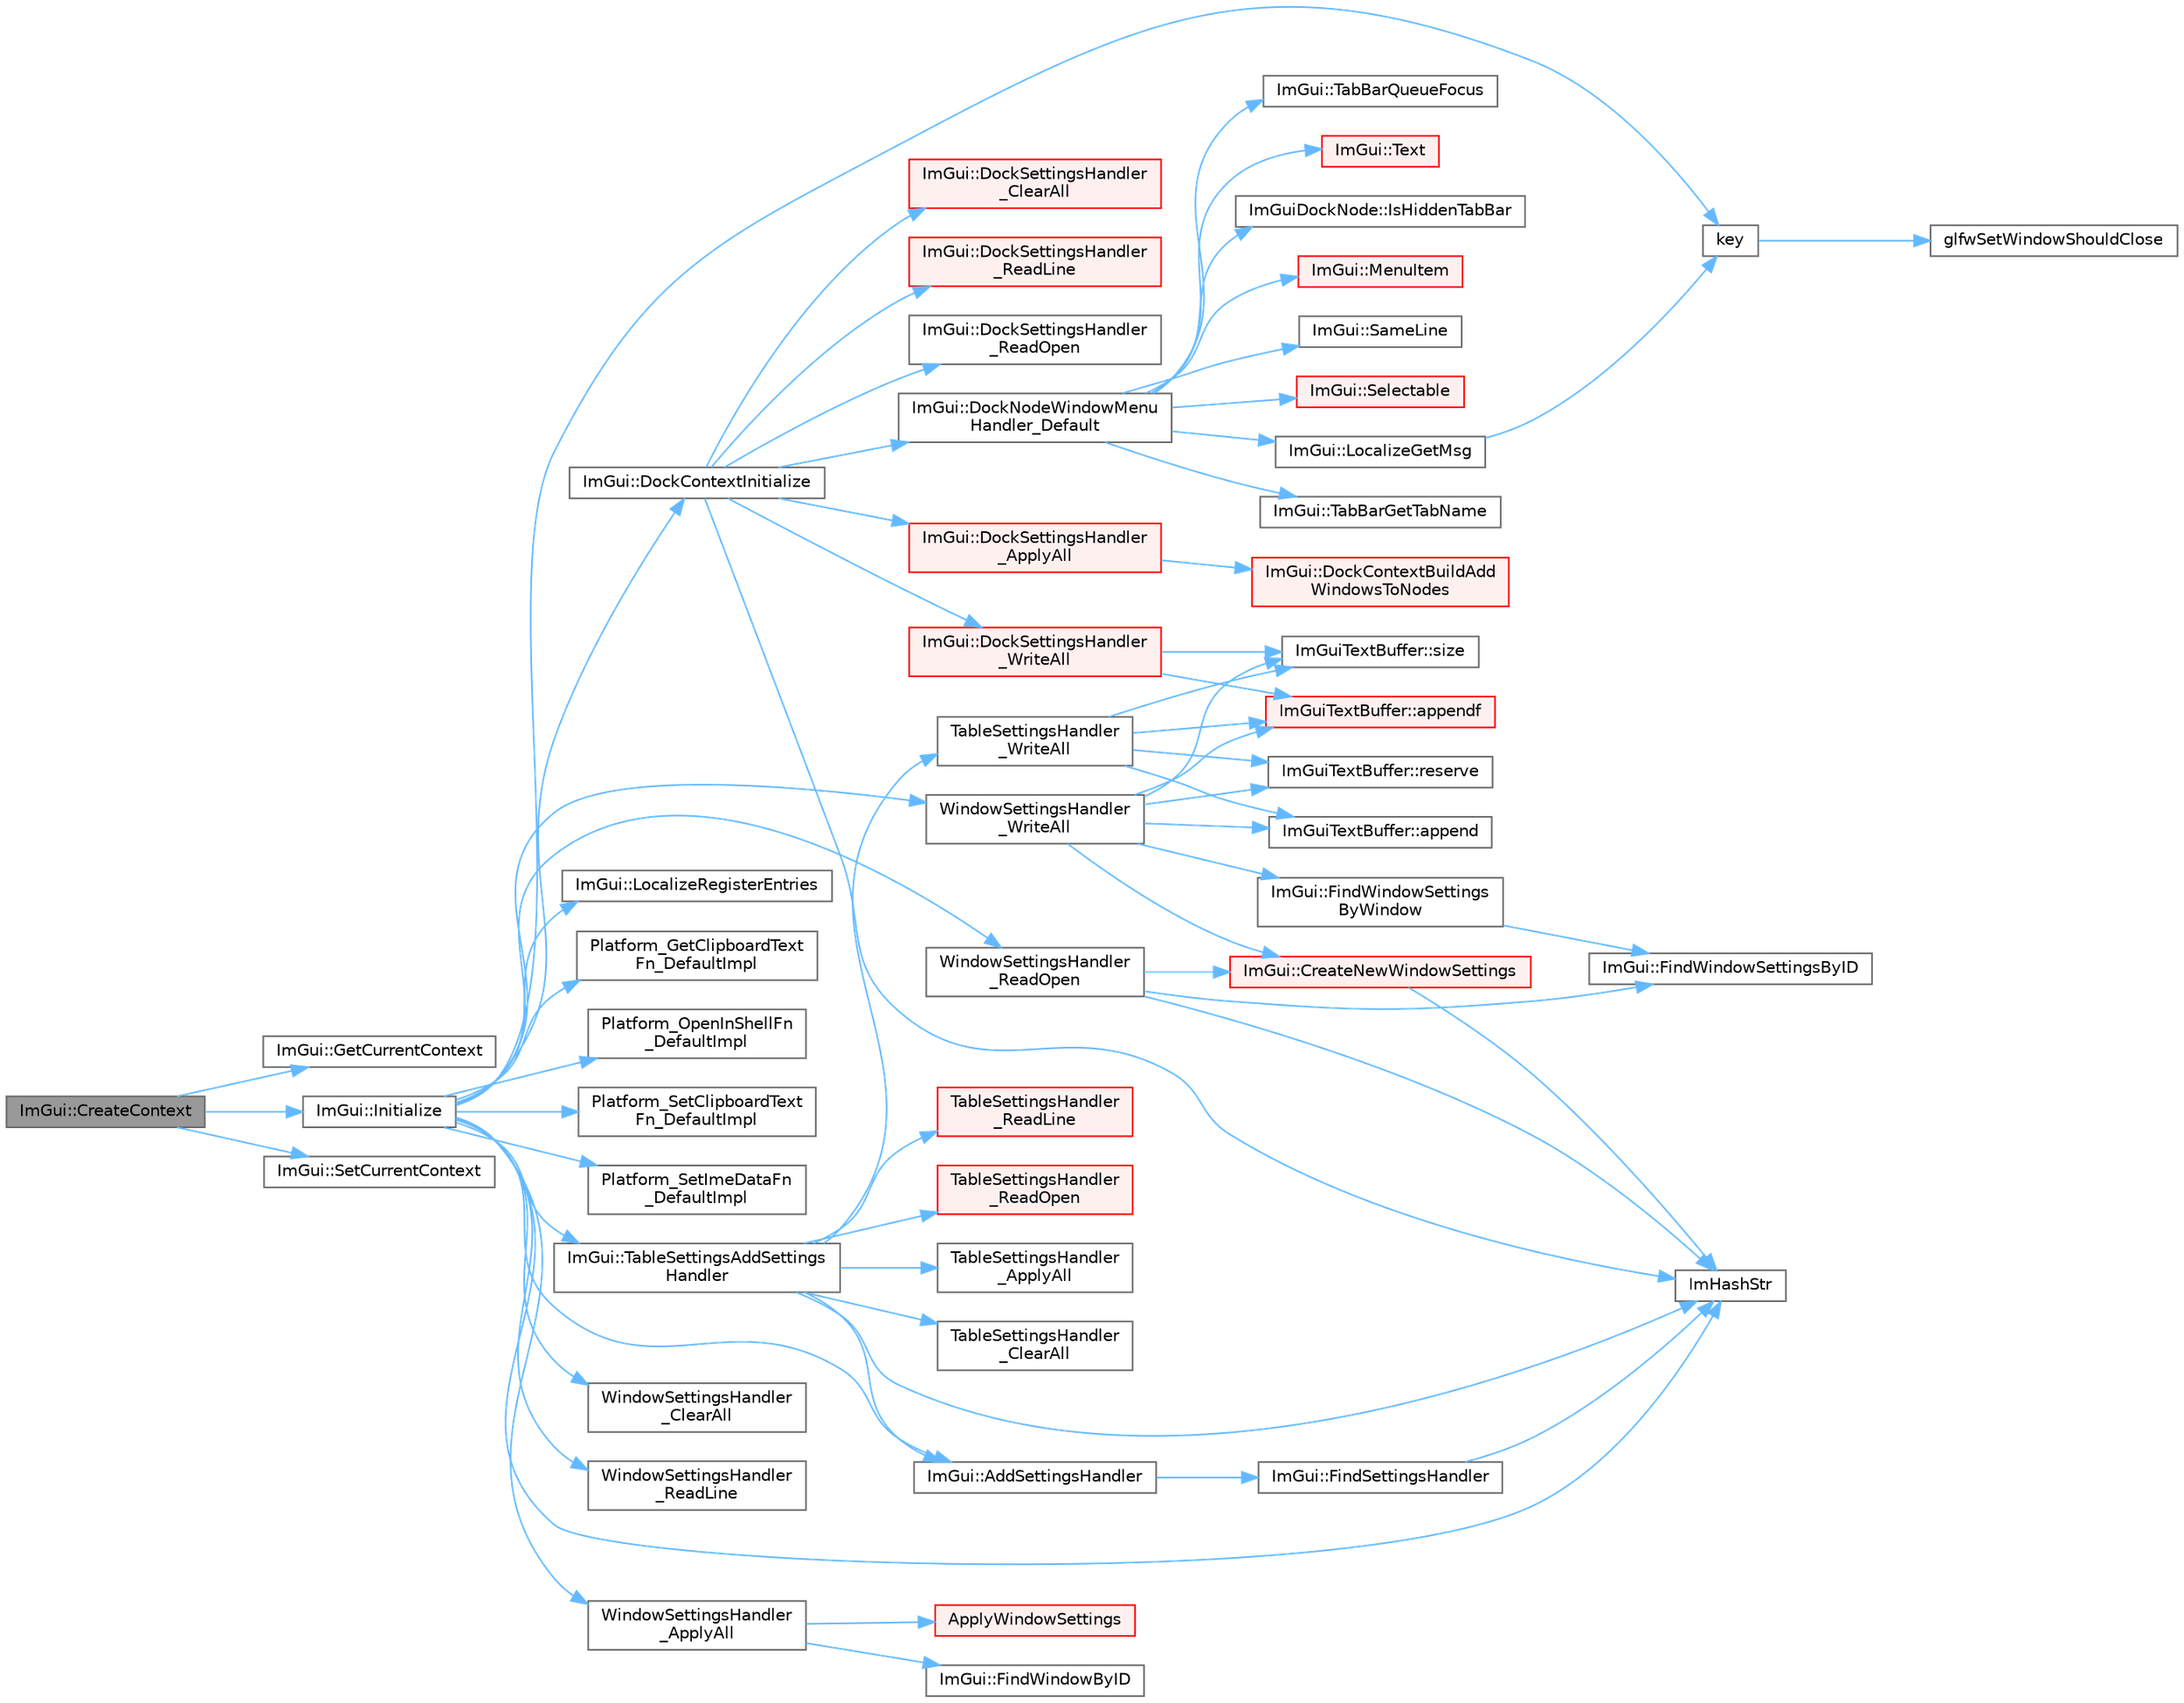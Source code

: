 digraph "ImGui::CreateContext"
{
 // LATEX_PDF_SIZE
  bgcolor="transparent";
  edge [fontname=Helvetica,fontsize=10,labelfontname=Helvetica,labelfontsize=10];
  node [fontname=Helvetica,fontsize=10,shape=box,height=0.2,width=0.4];
  rankdir="LR";
  Node1 [id="Node000001",label="ImGui::CreateContext",height=0.2,width=0.4,color="gray40", fillcolor="grey60", style="filled", fontcolor="black",tooltip=" "];
  Node1 -> Node2 [id="edge1_Node000001_Node000002",color="steelblue1",style="solid",tooltip=" "];
  Node2 [id="Node000002",label="ImGui::GetCurrentContext",height=0.2,width=0.4,color="grey40", fillcolor="white", style="filled",URL="$namespace_im_gui.html#af557a6de5538099a0f6047eb994bbf42",tooltip=" "];
  Node1 -> Node3 [id="edge2_Node000001_Node000003",color="steelblue1",style="solid",tooltip=" "];
  Node3 [id="Node000003",label="ImGui::Initialize",height=0.2,width=0.4,color="grey40", fillcolor="white", style="filled",URL="$namespace_im_gui.html#a1a611da38fae18a3d1dafcb3228259da",tooltip=" "];
  Node3 -> Node4 [id="edge3_Node000003_Node000004",color="steelblue1",style="solid",tooltip=" "];
  Node4 [id="Node000004",label="ImGui::AddSettingsHandler",height=0.2,width=0.4,color="grey40", fillcolor="white", style="filled",URL="$namespace_im_gui.html#ade13c9d3114fb2fae235a29a6388495d",tooltip=" "];
  Node4 -> Node5 [id="edge4_Node000004_Node000005",color="steelblue1",style="solid",tooltip=" "];
  Node5 [id="Node000005",label="ImGui::FindSettingsHandler",height=0.2,width=0.4,color="grey40", fillcolor="white", style="filled",URL="$namespace_im_gui.html#ad9e15440c52f63aa96ef3b3938d566f8",tooltip=" "];
  Node5 -> Node6 [id="edge5_Node000005_Node000006",color="steelblue1",style="solid",tooltip=" "];
  Node6 [id="Node000006",label="ImHashStr",height=0.2,width=0.4,color="grey40", fillcolor="white", style="filled",URL="$imgui_8cpp.html#ab6659b5d67f7a3369e099ce890e12223",tooltip=" "];
  Node3 -> Node7 [id="edge6_Node000003_Node000007",color="steelblue1",style="solid",tooltip=" "];
  Node7 [id="Node000007",label="ImGui::DockContextInitialize",height=0.2,width=0.4,color="grey40", fillcolor="white", style="filled",URL="$namespace_im_gui.html#a3b7bcf876b64c28c4eb3868f79728499",tooltip=" "];
  Node7 -> Node8 [id="edge7_Node000007_Node000008",color="steelblue1",style="solid",tooltip=" "];
  Node8 [id="Node000008",label="ImGui::DockNodeWindowMenu\lHandler_Default",height=0.2,width=0.4,color="grey40", fillcolor="white", style="filled",URL="$namespace_im_gui.html#a46592395e19aa3aacfccc2222693bec8",tooltip=" "];
  Node8 -> Node9 [id="edge8_Node000008_Node000009",color="steelblue1",style="solid",tooltip=" "];
  Node9 [id="Node000009",label="ImGuiDockNode::IsHiddenTabBar",height=0.2,width=0.4,color="grey40", fillcolor="white", style="filled",URL="$struct_im_gui_dock_node.html#aa558bdb7d207e4043c6027cf670109d8",tooltip=" "];
  Node8 -> Node10 [id="edge9_Node000008_Node000010",color="steelblue1",style="solid",tooltip=" "];
  Node10 [id="Node000010",label="ImGui::LocalizeGetMsg",height=0.2,width=0.4,color="grey40", fillcolor="white", style="filled",URL="$namespace_im_gui.html#a0560d8edbeb9985eda5334d2f01a6fad",tooltip=" "];
  Node10 -> Node11 [id="edge10_Node000010_Node000011",color="steelblue1",style="solid",tooltip=" "];
  Node11 [id="Node000011",label="key",height=0.2,width=0.4,color="grey40", fillcolor="white", style="filled",URL="$gears_8c.html#accd6b5b92b78666e36543412d4ac14cd",tooltip=" "];
  Node11 -> Node12 [id="edge11_Node000011_Node000012",color="steelblue1",style="solid",tooltip=" "];
  Node12 [id="Node000012",label="glfwSetWindowShouldClose",height=0.2,width=0.4,color="grey40", fillcolor="white", style="filled",URL="$group__window.html#ga1cadeda7a1e2f224e06a8415d30741aa",tooltip="Sets the close flag of the specified window."];
  Node8 -> Node13 [id="edge12_Node000008_Node000013",color="steelblue1",style="solid",tooltip=" "];
  Node13 [id="Node000013",label="ImGui::MenuItem",height=0.2,width=0.4,color="red", fillcolor="#FFF0F0", style="filled",URL="$namespace_im_gui.html#aa1bae511ca47478998693a9d8c84f2e6",tooltip=" "];
  Node8 -> Node127 [id="edge13_Node000008_Node000127",color="steelblue1",style="solid",tooltip=" "];
  Node127 [id="Node000127",label="ImGui::SameLine",height=0.2,width=0.4,color="grey40", fillcolor="white", style="filled",URL="$namespace_im_gui.html#addd433eb3aae59119e341e80db474f66",tooltip=" "];
  Node8 -> Node59 [id="edge14_Node000008_Node000059",color="steelblue1",style="solid",tooltip=" "];
  Node59 [id="Node000059",label="ImGui::Selectable",height=0.2,width=0.4,color="red", fillcolor="#FFF0F0", style="filled",URL="$namespace_im_gui.html#af98575238bda183a523df19fb447af60",tooltip=" "];
  Node8 -> Node162 [id="edge15_Node000008_Node000162",color="steelblue1",style="solid",tooltip=" "];
  Node162 [id="Node000162",label="ImGui::TabBarGetTabName",height=0.2,width=0.4,color="grey40", fillcolor="white", style="filled",URL="$namespace_im_gui.html#a5ad2340bc5e4f8b0f8a77e8dc5621531",tooltip=" "];
  Node8 -> Node163 [id="edge16_Node000008_Node000163",color="steelblue1",style="solid",tooltip=" "];
  Node163 [id="Node000163",label="ImGui::TabBarQueueFocus",height=0.2,width=0.4,color="grey40", fillcolor="white", style="filled",URL="$namespace_im_gui.html#a6808a631d32de769e33eaac85ff3d85c",tooltip=" "];
  Node8 -> Node164 [id="edge17_Node000008_Node000164",color="steelblue1",style="solid",tooltip=" "];
  Node164 [id="Node000164",label="ImGui::Text",height=0.2,width=0.4,color="red", fillcolor="#FFF0F0", style="filled",URL="$namespace_im_gui.html#a9e7b83611fe441d54fad2effb4bf4965",tooltip=" "];
  Node7 -> Node166 [id="edge18_Node000007_Node000166",color="steelblue1",style="solid",tooltip=" "];
  Node166 [id="Node000166",label="ImGui::DockSettingsHandler\l_ApplyAll",height=0.2,width=0.4,color="red", fillcolor="#FFF0F0", style="filled",URL="$namespace_im_gui.html#a5a15182dbd53ea7081397d1ad968bc79",tooltip=" "];
  Node166 -> Node167 [id="edge19_Node000166_Node000167",color="steelblue1",style="solid",tooltip=" "];
  Node167 [id="Node000167",label="ImGui::DockContextBuildAdd\lWindowsToNodes",height=0.2,width=0.4,color="red", fillcolor="#FFF0F0", style="filled",URL="$namespace_im_gui.html#a6402f947598015002ce2f82890484513",tooltip=" "];
  Node7 -> Node219 [id="edge20_Node000007_Node000219",color="steelblue1",style="solid",tooltip=" "];
  Node219 [id="Node000219",label="ImGui::DockSettingsHandler\l_ClearAll",height=0.2,width=0.4,color="red", fillcolor="#FFF0F0", style="filled",URL="$namespace_im_gui.html#a715a6e2d43d08b58727623d0a61aa92e",tooltip=" "];
  Node7 -> Node233 [id="edge21_Node000007_Node000233",color="steelblue1",style="solid",tooltip=" "];
  Node233 [id="Node000233",label="ImGui::DockSettingsHandler\l_ReadLine",height=0.2,width=0.4,color="red", fillcolor="#FFF0F0", style="filled",URL="$namespace_im_gui.html#a16b89ffa662d85c87662e7650eea4fb3",tooltip=" "];
  Node7 -> Node236 [id="edge22_Node000007_Node000236",color="steelblue1",style="solid",tooltip=" "];
  Node236 [id="Node000236",label="ImGui::DockSettingsHandler\l_ReadOpen",height=0.2,width=0.4,color="grey40", fillcolor="white", style="filled",URL="$namespace_im_gui.html#a6facf897fbca7a269042adf4f137f9fd",tooltip=" "];
  Node7 -> Node237 [id="edge23_Node000007_Node000237",color="steelblue1",style="solid",tooltip=" "];
  Node237 [id="Node000237",label="ImGui::DockSettingsHandler\l_WriteAll",height=0.2,width=0.4,color="red", fillcolor="#FFF0F0", style="filled",URL="$namespace_im_gui.html#ae3b26835e46a1c504ba368bf3440e951",tooltip=" "];
  Node237 -> Node238 [id="edge24_Node000237_Node000238",color="steelblue1",style="solid",tooltip=" "];
  Node238 [id="Node000238",label="ImGuiTextBuffer::appendf",height=0.2,width=0.4,color="red", fillcolor="#FFF0F0", style="filled",URL="$struct_im_gui_text_buffer.html#a1c5892db030c5364823793f472754c9e",tooltip=" "];
  Node237 -> Node243 [id="edge25_Node000237_Node000243",color="steelblue1",style="solid",tooltip=" "];
  Node243 [id="Node000243",label="ImGuiTextBuffer::size",height=0.2,width=0.4,color="grey40", fillcolor="white", style="filled",URL="$struct_im_gui_text_buffer.html#a2811fcd43e0224eb3bd0f3464b634289",tooltip=" "];
  Node7 -> Node6 [id="edge26_Node000007_Node000006",color="steelblue1",style="solid",tooltip=" "];
  Node3 -> Node6 [id="edge27_Node000003_Node000006",color="steelblue1",style="solid",tooltip=" "];
  Node3 -> Node11 [id="edge28_Node000003_Node000011",color="steelblue1",style="solid",tooltip=" "];
  Node3 -> Node244 [id="edge29_Node000003_Node000244",color="steelblue1",style="solid",tooltip=" "];
  Node244 [id="Node000244",label="ImGui::LocalizeRegisterEntries",height=0.2,width=0.4,color="grey40", fillcolor="white", style="filled",URL="$namespace_im_gui.html#a676850197b862c70a447880ae5087895",tooltip=" "];
  Node3 -> Node245 [id="edge30_Node000003_Node000245",color="steelblue1",style="solid",tooltip=" "];
  Node245 [id="Node000245",label="Platform_GetClipboardText\lFn_DefaultImpl",height=0.2,width=0.4,color="grey40", fillcolor="white", style="filled",URL="$imgui_8cpp.html#a2421bb8978de8787e5c9c85edc80fe82",tooltip=" "];
  Node3 -> Node246 [id="edge31_Node000003_Node000246",color="steelblue1",style="solid",tooltip=" "];
  Node246 [id="Node000246",label="Platform_OpenInShellFn\l_DefaultImpl",height=0.2,width=0.4,color="grey40", fillcolor="white", style="filled",URL="$imgui_8cpp.html#ab7298cb2396098ef9145a374ac3f4381",tooltip=" "];
  Node3 -> Node247 [id="edge32_Node000003_Node000247",color="steelblue1",style="solid",tooltip=" "];
  Node247 [id="Node000247",label="Platform_SetClipboardText\lFn_DefaultImpl",height=0.2,width=0.4,color="grey40", fillcolor="white", style="filled",URL="$imgui_8cpp.html#a9dc5de818052845de948ffc79e925e04",tooltip=" "];
  Node3 -> Node248 [id="edge33_Node000003_Node000248",color="steelblue1",style="solid",tooltip=" "];
  Node248 [id="Node000248",label="Platform_SetImeDataFn\l_DefaultImpl",height=0.2,width=0.4,color="grey40", fillcolor="white", style="filled",URL="$imgui_8cpp.html#a35cee2a16eebdfb722ef537c94ef2625",tooltip=" "];
  Node3 -> Node249 [id="edge34_Node000003_Node000249",color="steelblue1",style="solid",tooltip=" "];
  Node249 [id="Node000249",label="ImGui::TableSettingsAddSettings\lHandler",height=0.2,width=0.4,color="grey40", fillcolor="white", style="filled",URL="$namespace_im_gui.html#a49786e01457877baef3eb8c01eca38d1",tooltip=" "];
  Node249 -> Node4 [id="edge35_Node000249_Node000004",color="steelblue1",style="solid",tooltip=" "];
  Node249 -> Node6 [id="edge36_Node000249_Node000006",color="steelblue1",style="solid",tooltip=" "];
  Node249 -> Node250 [id="edge37_Node000249_Node000250",color="steelblue1",style="solid",tooltip=" "];
  Node250 [id="Node000250",label="TableSettingsHandler\l_ApplyAll",height=0.2,width=0.4,color="grey40", fillcolor="white", style="filled",URL="$imgui__tables_8cpp.html#afbcb0e08aa823944c0b6fe412821562b",tooltip=" "];
  Node249 -> Node251 [id="edge38_Node000249_Node000251",color="steelblue1",style="solid",tooltip=" "];
  Node251 [id="Node000251",label="TableSettingsHandler\l_ClearAll",height=0.2,width=0.4,color="grey40", fillcolor="white", style="filled",URL="$imgui__tables_8cpp.html#a72509642c50a5c4abc1efa33e69d2ca1",tooltip=" "];
  Node249 -> Node252 [id="edge39_Node000249_Node000252",color="steelblue1",style="solid",tooltip=" "];
  Node252 [id="Node000252",label="TableSettingsHandler\l_ReadLine",height=0.2,width=0.4,color="red", fillcolor="#FFF0F0", style="filled",URL="$imgui__tables_8cpp.html#aba3f3f2dbb7e835738033a419bfdd73c",tooltip=" "];
  Node249 -> Node254 [id="edge40_Node000249_Node000254",color="steelblue1",style="solid",tooltip=" "];
  Node254 [id="Node000254",label="TableSettingsHandler\l_ReadOpen",height=0.2,width=0.4,color="red", fillcolor="#FFF0F0", style="filled",URL="$imgui__tables_8cpp.html#af80e16664c0cb81be75c414c9010a810",tooltip=" "];
  Node249 -> Node259 [id="edge41_Node000249_Node000259",color="steelblue1",style="solid",tooltip=" "];
  Node259 [id="Node000259",label="TableSettingsHandler\l_WriteAll",height=0.2,width=0.4,color="grey40", fillcolor="white", style="filled",URL="$imgui__tables_8cpp.html#af7d20f2a36d3a68b646eaf68dd785900",tooltip=" "];
  Node259 -> Node260 [id="edge42_Node000259_Node000260",color="steelblue1",style="solid",tooltip=" "];
  Node260 [id="Node000260",label="ImGuiTextBuffer::append",height=0.2,width=0.4,color="grey40", fillcolor="white", style="filled",URL="$struct_im_gui_text_buffer.html#a9101840866a9e5408ea1e25a779a40dc",tooltip=" "];
  Node259 -> Node238 [id="edge43_Node000259_Node000238",color="steelblue1",style="solid",tooltip=" "];
  Node259 -> Node261 [id="edge44_Node000259_Node000261",color="steelblue1",style="solid",tooltip=" "];
  Node261 [id="Node000261",label="ImGuiTextBuffer::reserve",height=0.2,width=0.4,color="grey40", fillcolor="white", style="filled",URL="$struct_im_gui_text_buffer.html#a3271f361e0f1997f4c3eb77665fdf161",tooltip=" "];
  Node259 -> Node243 [id="edge45_Node000259_Node000243",color="steelblue1",style="solid",tooltip=" "];
  Node3 -> Node262 [id="edge46_Node000003_Node000262",color="steelblue1",style="solid",tooltip=" "];
  Node262 [id="Node000262",label="WindowSettingsHandler\l_ApplyAll",height=0.2,width=0.4,color="grey40", fillcolor="white", style="filled",URL="$imgui_8cpp.html#a4f345909ba493da1c34b89bb89ac4475",tooltip=" "];
  Node262 -> Node263 [id="edge47_Node000262_Node000263",color="steelblue1",style="solid",tooltip=" "];
  Node263 [id="Node000263",label="ApplyWindowSettings",height=0.2,width=0.4,color="red", fillcolor="#FFF0F0", style="filled",URL="$imgui_8cpp.html#a1dc50294d00308b0e87af6cace2fe04e",tooltip=" "];
  Node262 -> Node210 [id="edge48_Node000262_Node000210",color="steelblue1",style="solid",tooltip=" "];
  Node210 [id="Node000210",label="ImGui::FindWindowByID",height=0.2,width=0.4,color="grey40", fillcolor="white", style="filled",URL="$namespace_im_gui.html#a82204d8800dc3a072ddbcbd2aecc48ac",tooltip=" "];
  Node3 -> Node265 [id="edge49_Node000003_Node000265",color="steelblue1",style="solid",tooltip=" "];
  Node265 [id="Node000265",label="WindowSettingsHandler\l_ClearAll",height=0.2,width=0.4,color="grey40", fillcolor="white", style="filled",URL="$imgui_8cpp.html#a942052dc32d118a3455ea9cc244c41ad",tooltip=" "];
  Node3 -> Node266 [id="edge50_Node000003_Node000266",color="steelblue1",style="solid",tooltip=" "];
  Node266 [id="Node000266",label="WindowSettingsHandler\l_ReadLine",height=0.2,width=0.4,color="grey40", fillcolor="white", style="filled",URL="$imgui_8cpp.html#a8f46722f3d3b6a30f8f8256aaa34f274",tooltip=" "];
  Node3 -> Node267 [id="edge51_Node000003_Node000267",color="steelblue1",style="solid",tooltip=" "];
  Node267 [id="Node000267",label="WindowSettingsHandler\l_ReadOpen",height=0.2,width=0.4,color="grey40", fillcolor="white", style="filled",URL="$imgui_8cpp.html#a96167b8831eaf55d73bfd79411b01fd6",tooltip=" "];
  Node267 -> Node268 [id="edge52_Node000267_Node000268",color="steelblue1",style="solid",tooltip=" "];
  Node268 [id="Node000268",label="ImGui::CreateNewWindowSettings",height=0.2,width=0.4,color="red", fillcolor="#FFF0F0", style="filled",URL="$namespace_im_gui.html#a2f325a08e833855b408f70a96d5fa064",tooltip=" "];
  Node268 -> Node6 [id="edge53_Node000268_Node000006",color="steelblue1",style="solid",tooltip=" "];
  Node267 -> Node214 [id="edge54_Node000267_Node000214",color="steelblue1",style="solid",tooltip=" "];
  Node214 [id="Node000214",label="ImGui::FindWindowSettingsByID",height=0.2,width=0.4,color="grey40", fillcolor="white", style="filled",URL="$namespace_im_gui.html#a186a7c51e5dc70e54843c9e9415707e2",tooltip=" "];
  Node267 -> Node6 [id="edge55_Node000267_Node000006",color="steelblue1",style="solid",tooltip=" "];
  Node3 -> Node270 [id="edge56_Node000003_Node000270",color="steelblue1",style="solid",tooltip=" "];
  Node270 [id="Node000270",label="WindowSettingsHandler\l_WriteAll",height=0.2,width=0.4,color="grey40", fillcolor="white", style="filled",URL="$imgui_8cpp.html#a24623093a2b9a7babcc73f502bfabad0",tooltip=" "];
  Node270 -> Node260 [id="edge57_Node000270_Node000260",color="steelblue1",style="solid",tooltip=" "];
  Node270 -> Node238 [id="edge58_Node000270_Node000238",color="steelblue1",style="solid",tooltip=" "];
  Node270 -> Node268 [id="edge59_Node000270_Node000268",color="steelblue1",style="solid",tooltip=" "];
  Node270 -> Node271 [id="edge60_Node000270_Node000271",color="steelblue1",style="solid",tooltip=" "];
  Node271 [id="Node000271",label="ImGui::FindWindowSettings\lByWindow",height=0.2,width=0.4,color="grey40", fillcolor="white", style="filled",URL="$namespace_im_gui.html#aa3791d9fe372fb96ae9672c88070385a",tooltip=" "];
  Node271 -> Node214 [id="edge61_Node000271_Node000214",color="steelblue1",style="solid",tooltip=" "];
  Node270 -> Node261 [id="edge62_Node000270_Node000261",color="steelblue1",style="solid",tooltip=" "];
  Node270 -> Node243 [id="edge63_Node000270_Node000243",color="steelblue1",style="solid",tooltip=" "];
  Node1 -> Node272 [id="edge64_Node000001_Node000272",color="steelblue1",style="solid",tooltip=" "];
  Node272 [id="Node000272",label="ImGui::SetCurrentContext",height=0.2,width=0.4,color="grey40", fillcolor="white", style="filled",URL="$namespace_im_gui.html#a289dbbbffdadcf1231821d97a7c4a9be",tooltip=" "];
}
